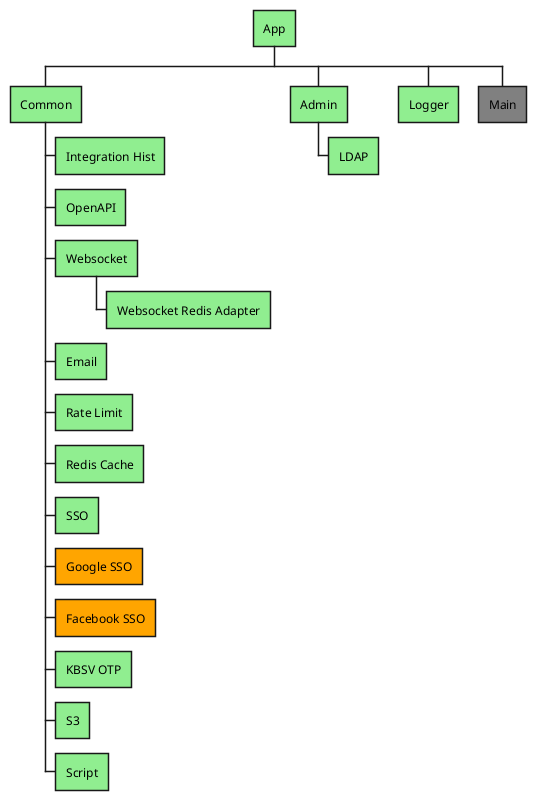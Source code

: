 @startwbs

*[#LightGreen] "App" as app
**[#LightGreen] "Common" as common
***[#LightGreen] "Integration Hist" as intergation_hist
***[#LightGreen] "OpenAPI" as open_api
***[#LightGreen] "Websocket" as ws
****[#LightGreen] "Websocket Redis Adapter" as ws_redis
***[#LightGreen] "Email" as email
***[#LightGreen] "Rate Limit" as rate_limit
***[#LightGreen] "Redis Cache" as cache_redis
***[#LightGreen] "SSO" as sso
***[#Orange] "Google SSO" as gg_sso
***[#Orange] "Facebook SSO" as fb_sso
***[#LightGreen] "KBSV OTP" as kbsv_otp
***[#LightGreen] "S3" as s3
***[#LightGreen] "Script" as script
**[#LightGreen] "Admin" as admin
***[#LightGreen] "LDAP" as ldap
**[#LightGreen] "Logger" as logger
**[#Gray] "Main" as main

@endwbs
